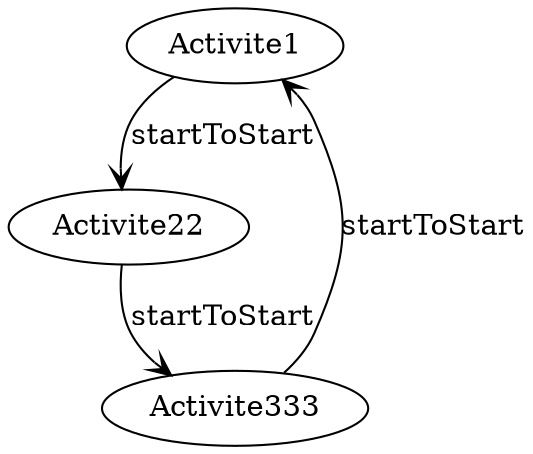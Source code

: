 digraph test {
	Activite1 -> Activite22 [label=startToStart arrowhead=vee]
	Activite22 -> Activite333 [label=startToStart arrowhead=vee]
	Activite333 -> Activite1 [label=startToStart arrowhead=vee]
}
